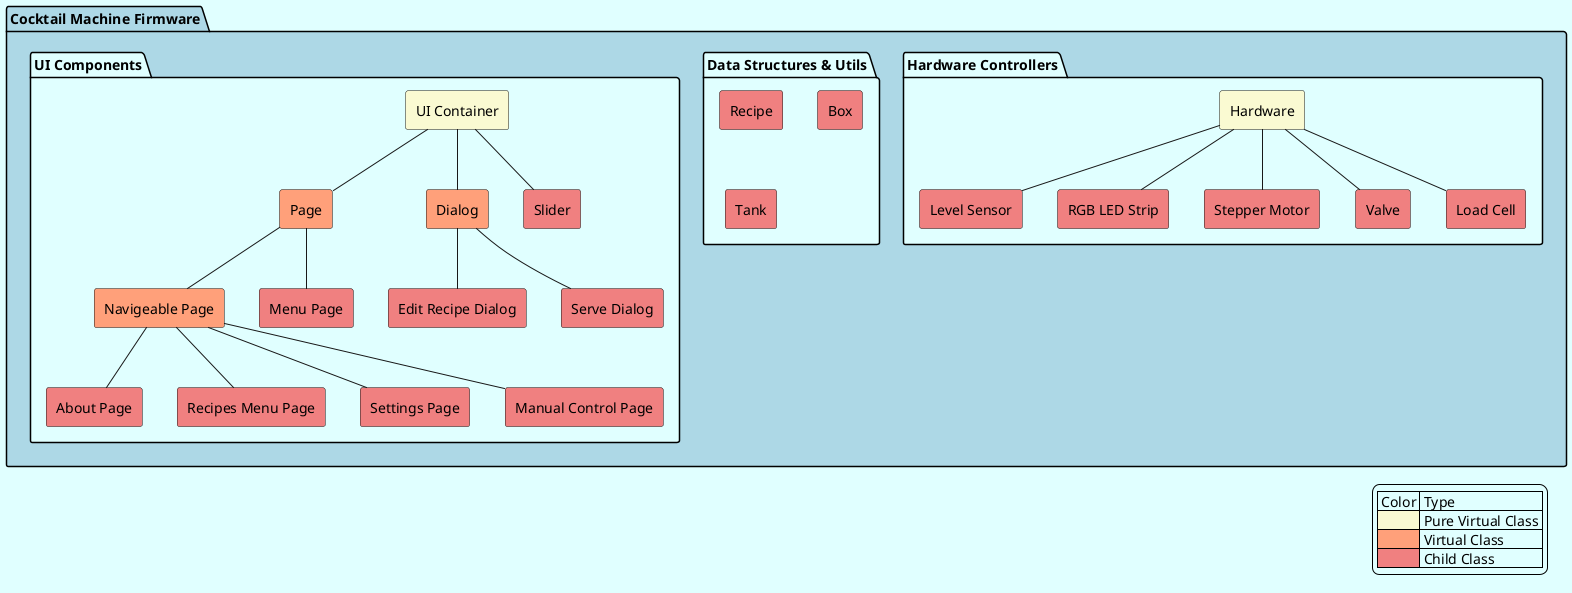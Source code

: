 @startuml cocktail_machine_firmware_architecture


skinparam backgroundColor #LightCyan


!$PureAbstractClassColor = %lighten("#LightGoldenRodYellow", 0)
!$AbstractClassColor = %lighten("#LightSalmon", 0)
!$ConcreteClassColor = %lighten("#LightCoral", 0)


package "Cocktail Machine Firmware" #LightBlue {

    package "Hardware Controllers" #LightCyan {

        agent "Hardware" as HARDWARE $PureAbstractClassColor
        agent "Level Sensor" as LEVEL_SENSOR $ConcreteClassColor
        agent "RGB LED Strip" as RGB_STRIP $ConcreteClassColor
        agent "Stepper Motor" as STEPPER_MOTOR $ConcreteClassColor
        agent "Valve" as VALVE $ConcreteClassColor
        agent "Load Cell" as LOAD_CELL $ConcreteClassColor
    }

    package "Data Structures & Utils" #LightCyan {

        agent "Recipe" as RECIPE $ConcreteClassColor
        agent "Box" as BOX $ConcreteClassColor
        agent "Tank" as TANK $ConcreteClassColor
    }

    package "UI Components" #LightCyan {

        agent "UI Container" as UI_CONTAINER $PureAbstractClassColor

        agent "Page" as PAGE $AbstractClassColor
        agent "Navigeable Page" as NAVIGEABLE_PAGE $AbstractClassColor
        agent "About Page" as ABOUT_PAGE $ConcreteClassColor
        agent "Menu Page" as MENU_PAGE $ConcreteClassColor
        agent "Recipes Menu Page" as RECIPES_MENU_PAGE $ConcreteClassColor
        agent "Settings Page" as SETTINGS_PAGE $ConcreteClassColor
        agent "Manual Control Page" as MANUAL_CONTROL_PAGE $ConcreteClassColor

        agent "Dialog" as DIALOG $AbstractClassColor
        agent "Edit Recipe Dialog" as EDIT_RECIPE_DIALOG $ConcreteClassColor
        agent "Serve Dialog" as SERVE_DIALOG $ConcreteClassColor

        agent "Slider" as SLIDER $ConcreteClassColor
    }
}


HARDWARE -- LEVEL_SENSOR
HARDWARE -- RGB_STRIP
HARDWARE -- STEPPER_MOTOR
HARDWARE -- VALVE
HARDWARE -- LOAD_CELL


UI_CONTAINER -- PAGE
    PAGE -- MENU_PAGE
    PAGE -- NAVIGEABLE_PAGE
        NAVIGEABLE_PAGE -- ABOUT_PAGE
        NAVIGEABLE_PAGE -- RECIPES_MENU_PAGE
        NAVIGEABLE_PAGE -- SETTINGS_PAGE
        NAVIGEABLE_PAGE -- MANUAL_CONTROL_PAGE

UI_CONTAINER -- DIALOG
    DIALOG -- EDIT_RECIPE_DIALOG
    DIALOG -- SERVE_DIALOG

UI_CONTAINER -- SLIDER


legend right
    | Color | Type |
    |<$PureAbstractClassColor>| Pure Virtual Class |
    |<$AbstractClassColor>| Virtual Class |
    |<$ConcreteClassColor>| Child Class |
endlegend

@enduml